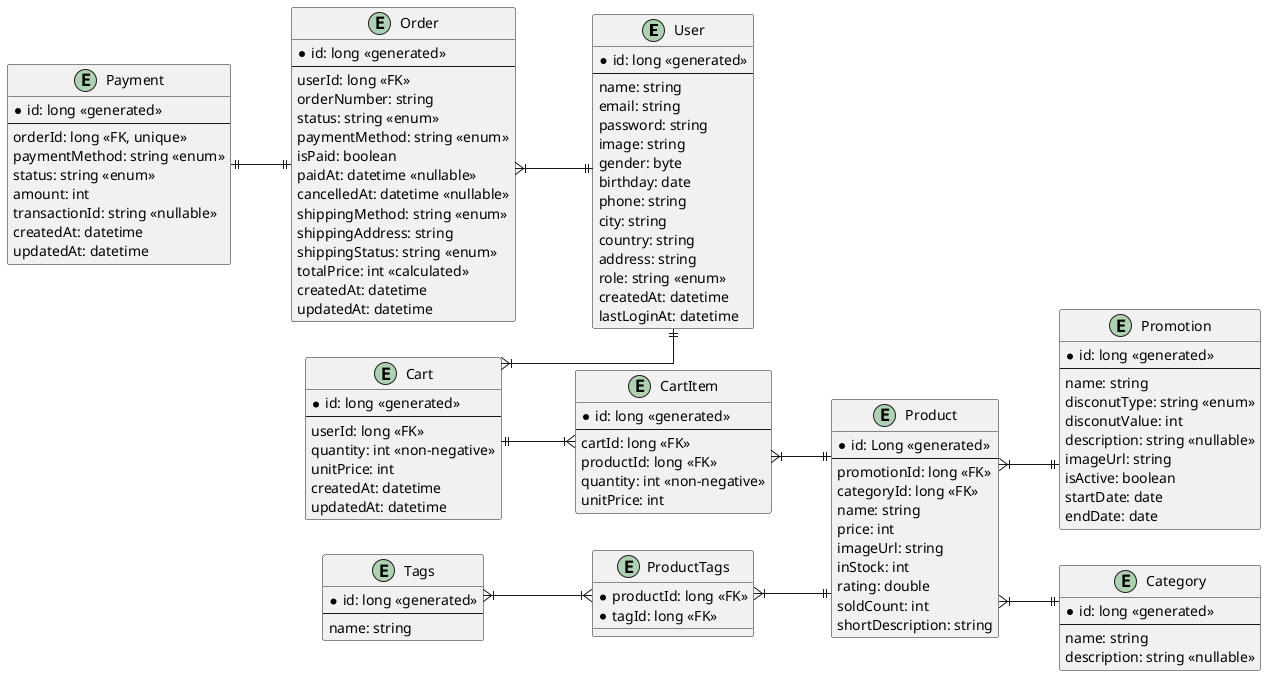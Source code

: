 @startuml

skinparam linetype ortho

left to right direction

entity "User" as User {
    *id: long <<generated>>
    ---
    name: string
    email: string
    password: string
    image: string
    gender: byte
    birthday: date
    phone: string
    city: string
    country: string
    address: string
    role: string <<enum>>
    'guest, member, admin
    createdAt: datetime
    lastLoginAt: datetime
}

entity "Product" as Product {
    *id: Long <<generated>>
    ---
    promotionId: long <<FK>>
    categoryId: long <<FK>>
    name: string
    price: int
    imageUrl: string
    inStock: int
    rating: double
    soldCount: int
    shortDescription: string
}
entity "CartItem" as CartItem {
    *id: long <<generated>>
    ---
    cartId: long <<FK>>
    productId: long <<FK>>
    quantity: int <<non-negative>>
    unitPrice: int
}

entity "Cart" as Cart {
    *id: long <<generated>>
    ---
    userId: long <<FK>>
    quantity: int <<non-negative>>
    unitPrice: int
    createdAt: datetime
    updatedAt: datetime
}

entity "Order" as Order {
    *id: long <<generated>>
    ---
    userId: long <<FK>>
    orderNumber: string
    status: string <<enum>>
    'PENDING, PAID, CANCELLED, SHIPPED, COMPLETED
    paymentMethod: string <<enum>> 
    'CREDIT_CARD, PAYPAL
    isPaid: boolean
    paidAt: datetime <<nullable>>
    cancelledAt: datetime <<nullable>>
    shippingMethod: string <<enum>>
    'STANDARD, EXPRESS
    shippingAddress: string
    shippingStatus: string <<enum>>
    'PENDING, IN_TRANSIT, DELIVERED
    totalPrice: int <<calculated>>
    createdAt: datetime
    updatedAt: datetime
}

entity "Promotion" as Promotion {
    *id: long <<generated>>
    ---
    name: string
    disconutType: string <<enum>>
    'PERCENTAGE, FIXED_AMOUNT
    disconutValue: int
    description: string <<nullable>>
    imageUrl: string
    isActive: boolean
    startDate: date
    endDate: date
}

entity "Payment" as Payment {
    *id: long <<generated>>
    ---
    orderId: long <<FK, unique>>
    paymentMethod: string <<enum>> 
    'CREDIT_CARD, PAYPAL, BANK_TRANSFER
    status: string <<enum>>
    'PENDING, COMPLETED, FAILED
    amount: int 
    transactionId: string <<nullable>>
    createdAt: datetime
    updatedAt: datetime
}

entity "Category" as Category {
    *id: long <<generated>>
    ---
    name: string
    description: string <<nullable>>
}

entity "Tags" as Tag{
    *id: long <<generated>>
    ---
    name: string
}
entity "ProductTags" as ProductTag {
    *productId: long <<FK>>
    *tagId: long <<FK>>
}

Tag }|--|{ ProductTag
ProductTag }|--|| Product
Cart }|--|| User
Cart ||--|{ CartItem
CartItem }|--|| Product
Order }|--|| User
Product }|--|| Promotion
Product }|--|| Category
Payment ||--|| Order
@enduml